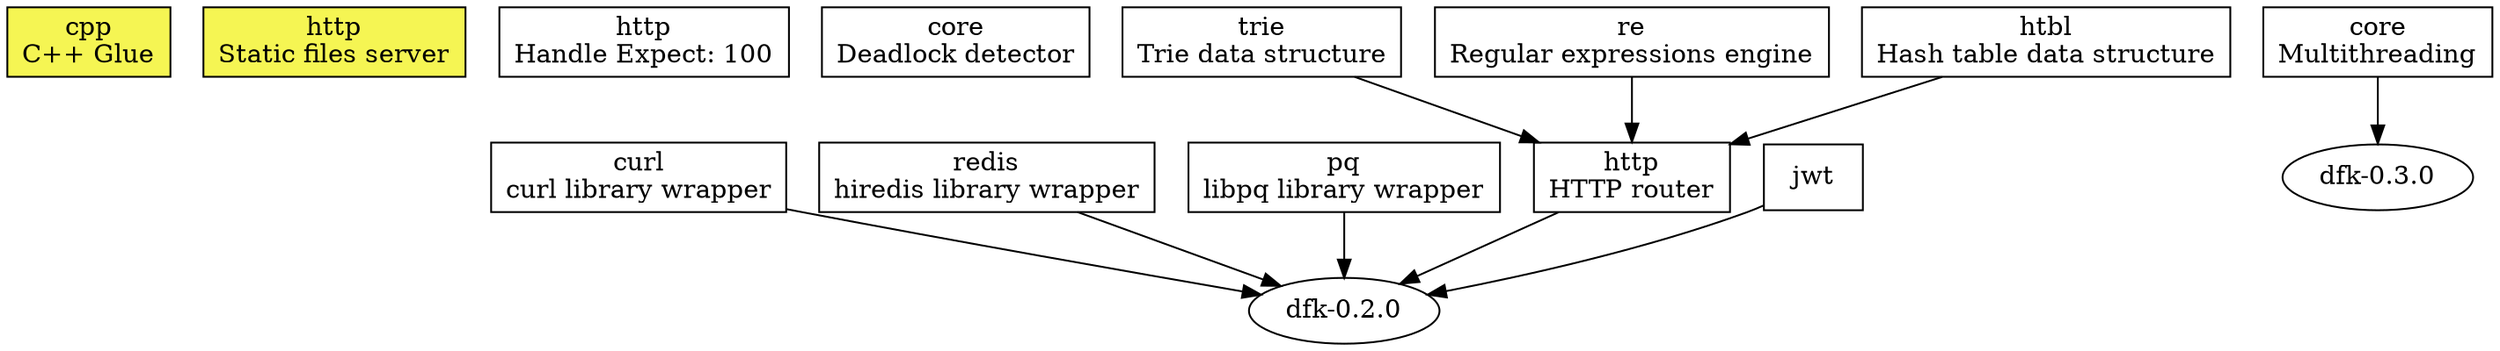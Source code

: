 digraph "DFK Library Roadmap - Current" {
  node [shape=box];
  ratio="compress";

  cpp [label="cpp\nC++ Glue" style=filled fillcolor="#F5F553"];

  static [label="http\nStatic files server" style=filled fillcolor="#F5F553"];

  expect_100 [label="http\nHandle Expect: 100"];

  deadlock [label="core\nDeadlock detector"];

  curl [label="curl\ncurl library wrapper"];

  redis [label="redis\nhiredis library wrapper"];

  libpq [label="pq\nlibpq library wrapper"];

  mt [label="core\nMultithreading"];

  trie [label="trie\nTrie data structure"];

  re [label="re\nRegular expressions engine"];

  htbl [label="htbl\nHash table data structure"];

  router [label="http\nHTTP router"];
    trie -> router;
    re -> router;
    htbl -> router;

  dfk020 [label="dfk-0.2.0" shape=oval];
    jwt -> dfk020;
    redis -> dfk020;
    curl -> dfk020;
    libpq -> dfk020;
    router -> dfk020;

  dfk030 [label="dfk-0.3.0" shape=oval];
    mt -> dfk030;
}
